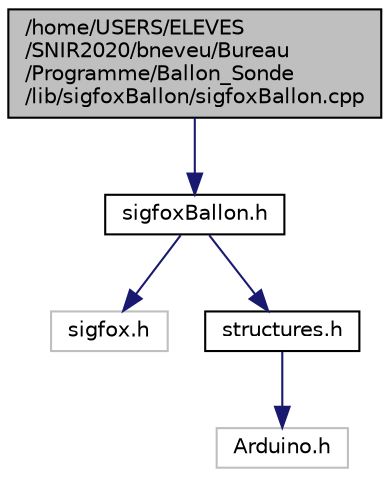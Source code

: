 digraph "/home/USERS/ELEVES/SNIR2020/bneveu/Bureau/Programme/Ballon_Sonde/lib/sigfoxBallon/sigfoxBallon.cpp"
{
  edge [fontname="Helvetica",fontsize="10",labelfontname="Helvetica",labelfontsize="10"];
  node [fontname="Helvetica",fontsize="10",shape=record];
  Node0 [label="/home/USERS/ELEVES\l/SNIR2020/bneveu/Bureau\l/Programme/Ballon_Sonde\l/lib/sigfoxBallon/sigfoxBallon.cpp",height=0.2,width=0.4,color="black", fillcolor="grey75", style="filled", fontcolor="black"];
  Node0 -> Node1 [color="midnightblue",fontsize="10",style="solid",fontname="Helvetica"];
  Node1 [label="sigfoxBallon.h",height=0.2,width=0.4,color="black", fillcolor="white", style="filled",URL="$sigfox_ballon_8h.html",tooltip="Déclaration de la classe SigfoxBallon. "];
  Node1 -> Node2 [color="midnightblue",fontsize="10",style="solid",fontname="Helvetica"];
  Node2 [label="sigfox.h",height=0.2,width=0.4,color="grey75", fillcolor="white", style="filled"];
  Node1 -> Node3 [color="midnightblue",fontsize="10",style="solid",fontname="Helvetica"];
  Node3 [label="structures.h",height=0.2,width=0.4,color="black", fillcolor="white", style="filled",URL="$structures_8h.html"];
  Node3 -> Node4 [color="midnightblue",fontsize="10",style="solid",fontname="Helvetica"];
  Node4 [label="Arduino.h",height=0.2,width=0.4,color="grey75", fillcolor="white", style="filled"];
}
